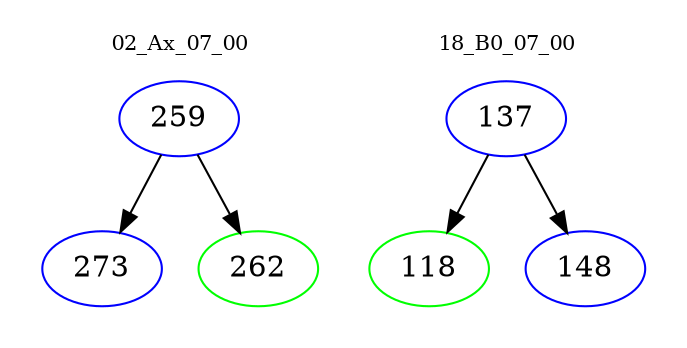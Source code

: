 digraph{
subgraph cluster_0 {
color = white
label = "02_Ax_07_00";
fontsize=10;
T0_259 [label="259", color="blue"]
T0_259 -> T0_273 [color="black"]
T0_273 [label="273", color="blue"]
T0_259 -> T0_262 [color="black"]
T0_262 [label="262", color="green"]
}
subgraph cluster_1 {
color = white
label = "18_B0_07_00";
fontsize=10;
T1_137 [label="137", color="blue"]
T1_137 -> T1_118 [color="black"]
T1_118 [label="118", color="green"]
T1_137 -> T1_148 [color="black"]
T1_148 [label="148", color="blue"]
}
}
